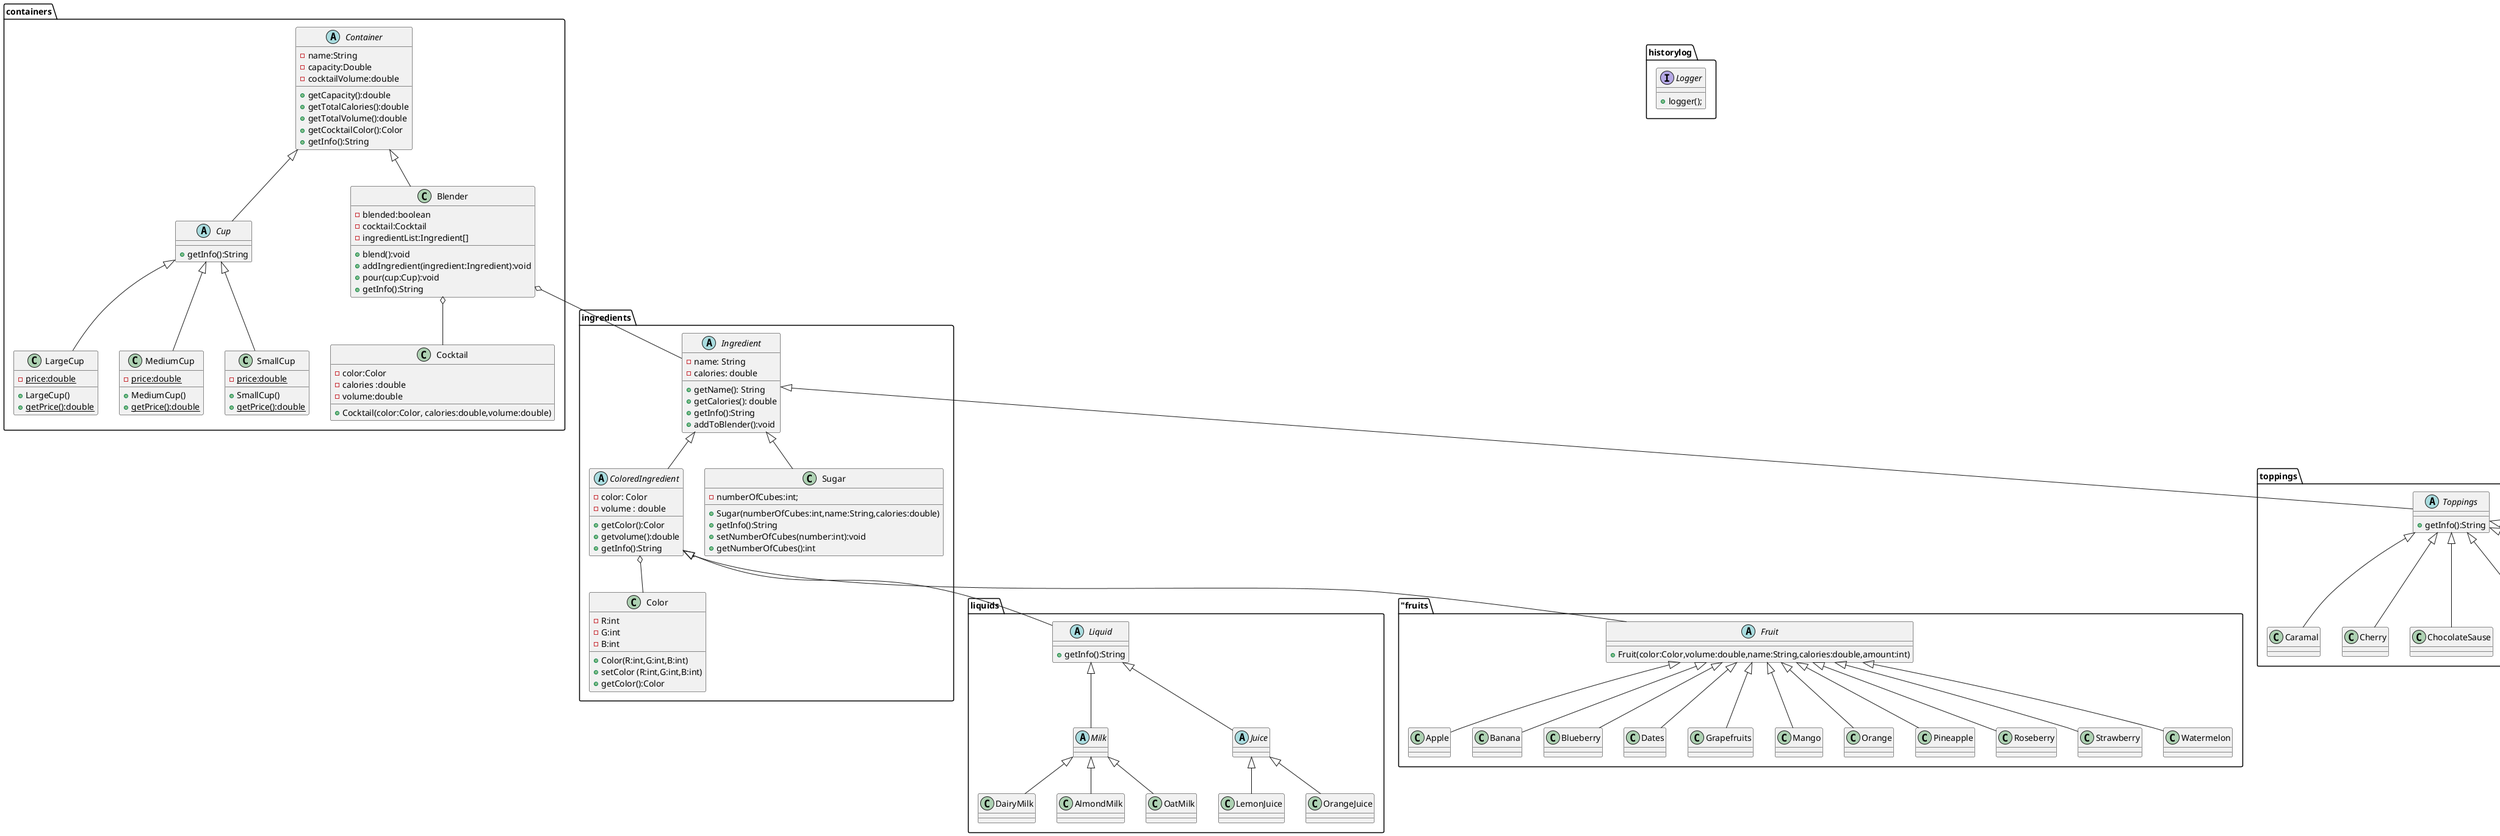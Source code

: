 @startuml

package "ingredients" {
    abstract class Ingredient {
      - name: String 
      - calories: double
      + getName(): String
    + getCalories(): double
  +getInfo():String
      +addToBlender():void

    }

   abstract class "ColoredIngredient"
{
- color: Color
- volume : double
+getColor():Color
+getvolume():double 
+ getInfo():String


}

    class Color {
      - R:int
      - G:int
      - B:int
      + Color(R:int,G:int,B:int)
      +setColor (R:int,G:int,B:int)
      +getColor():Color


    }
    
    
    
    class Sugar {
    - numberOfCubes:int;
    +Sugar(numberOfCubes:int,name:String,calories:double)
+ getInfo():String
+ setNumberOfCubes(number:int):void
+getNumberOfCubes():int
      
    }
    }
    

    Ingredient <|-- ColoredIngredient
    ColoredIngredient o-- Color
    Ingredient <|-- Sugar
    
    

package "toppings"{
abstract class Toppings 
{
+getInfo():String

} 
Ingredient <|-- Toppings
class Caramal
{
}
class Cherry 
{
}
class ChocolateSause
{
}
class CoconutFlakes
{
}
class Sprinkles
{
}
class WhippedCream
{
}
Toppings <|-- Caramal
Toppings <|-- Cherry
Toppings <|-- ChocolateSause
Toppings <|-- CoconutFlakes
Toppings <|-- Sprinkles
Toppings <|-- WhippedCream

}
package "liquids"
{
abstract class Liquid 
{
+getInfo():String
}
ColoredIngredient <|-- Liquid

abstract class Milk {
}
Liquid <|-- Milk 

abstract class Juice {
}
Liquid <|-- Juice 

class DairyMilk{
}
class AlmondMilk{
}
class OatMilk{
}
Milk <|-- DairyMilk
Milk <|-- AlmondMilk
Milk <|-- OatMilk

class LemonJuice{
}
class OrangeJuice{
}
Juice <|-- LemonJuice
Juice <|-- OrangeJuice




}

package "containers"
{
abstract class Container{
-name:String
-capacity:Double
-cocktailVolume:double 
+getCapacity():double 
+getTotalCalories():double 
+getTotalVolume():double 
+getCocktailColor():Color
+getInfo():String
}
abstract class Cup{
+getInfo():String
}
Container <|-- Cup

class Blender {
-blended:boolean
-cocktail:Cocktail
-ingredientList:Ingredient[]
+blend():void
+addIngredient(ingredient:Ingredient):void
+pour(cup:Cup):void
+getInfo():String
}
Container <|-- Blender

class LargeCup{
{static}-price:double
+LargeCup()
{static}+getPrice():double
}
class MediumCup{
{static}-price:double
+MediumCup()
{static}+getPrice():double
}

class SmallCup{
{static}-price:double
+SmallCup()
{static}+getPrice():double
}
Cup <|-- LargeCup
Cup <|-- MediumCup
Cup <|-- SmallCup

class Cocktail{
-color:Color
-calories :double 
-volume:double
+Cocktail(color:Color, calories:double,volume:double)
}
Blender o-- Cocktail
Blender o-- Ingredient

}

package "fruits
{
abstract class Fruit {
+Fruit(color:Color,volume:double,name:String,calories:double,amount:int)

}
ColoredIngredient <|-- Fruit

class Apple{
}
class Banana{
}
class Blueberry{
}
class Dates{
}
class Grapefruits{
}
class Mango {
}
class Orange{
}
class Pineapple{
}
class Roseberry{
}
class Strawberry{
}
class Watermelon{
}
Fruit <|-- Apple
Fruit <|-- Banana
Fruit <|-- Blueberry
Fruit <|-- Dates
Fruit <|-- Grapefruits
Fruit <|-- Mango
Fruit <|-- Orange
Fruit <|-- Pineapple
Fruit <|-- Roseberry
Fruit <|-- Strawberry
Fruit <|-- Watermelon

}

package "historylog"
{
interface Logger
{
+logger();
}
}



@enduml
